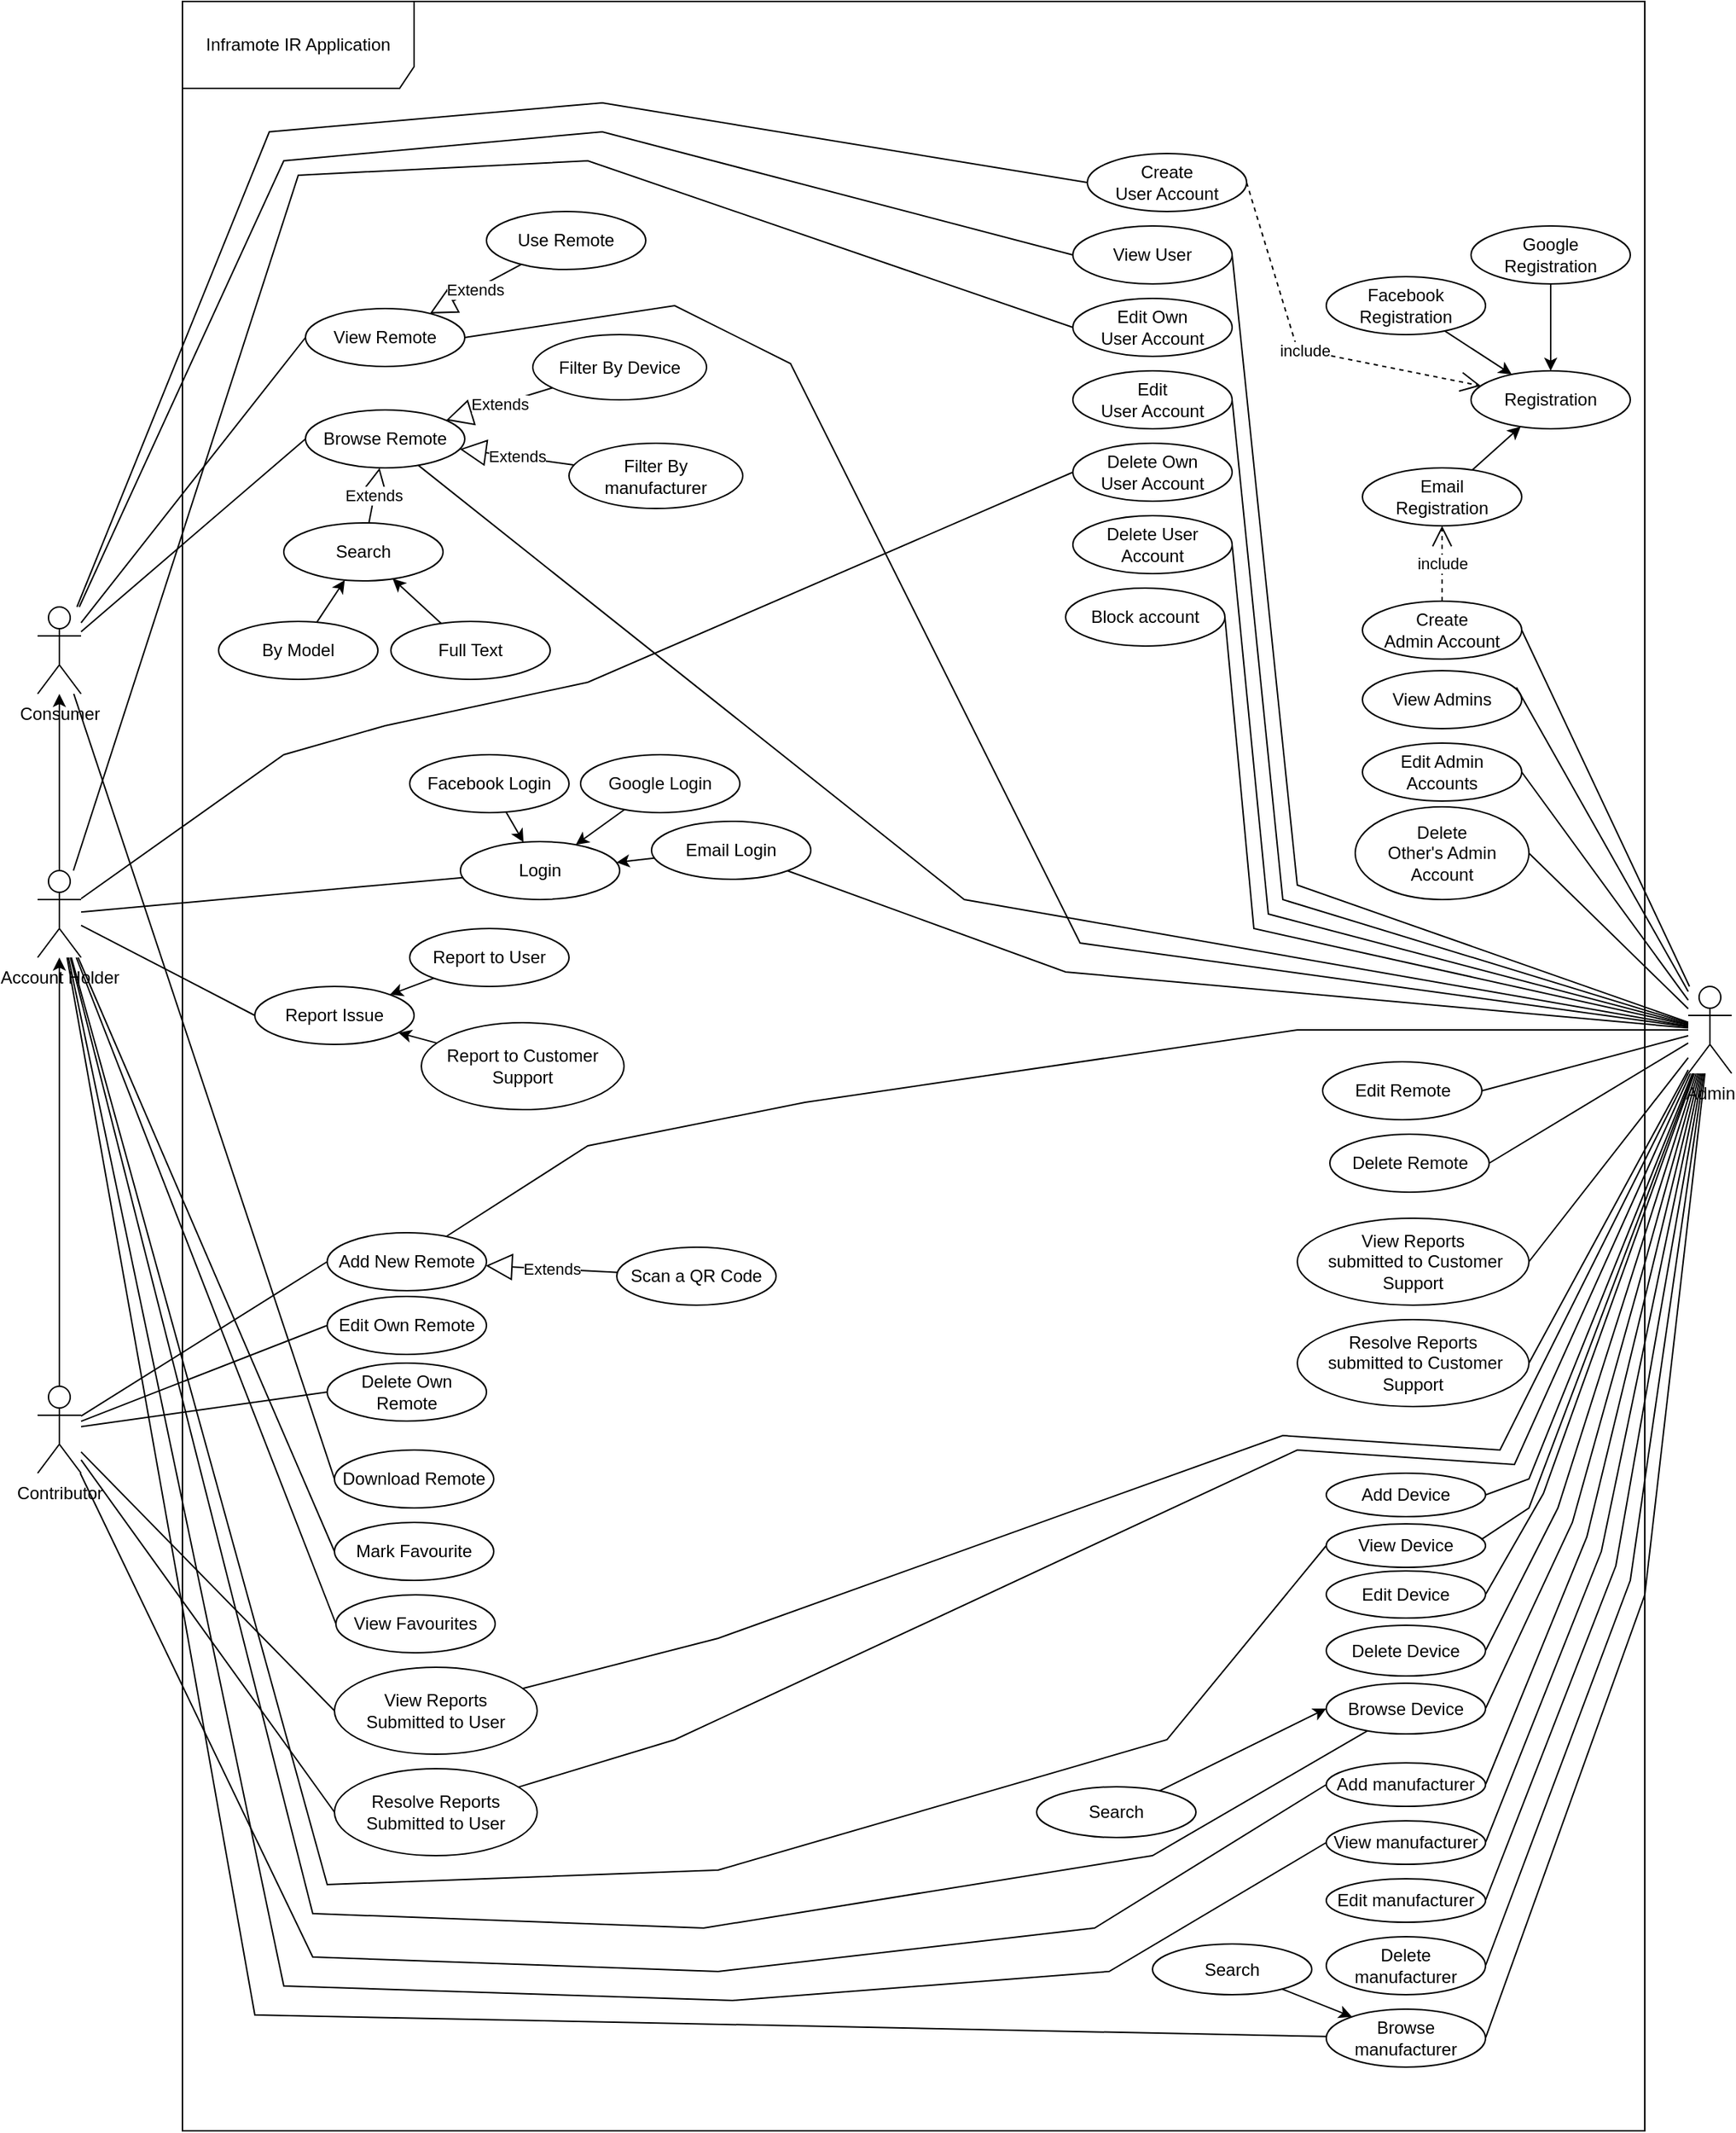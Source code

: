 <mxfile version="17.2.4" type="device"><diagram id="Ak3qt1Iv-iujcMh_apJ0" name="Use Case Diagram"><mxGraphModel dx="1564" dy="2162" grid="1" gridSize="10" guides="1" tooltips="1" connect="1" arrows="1" fold="1" page="1" pageScale="1" pageWidth="850" pageHeight="1100" math="0" shadow="0"><root><mxCell id="0"/><mxCell id="1" parent="0"/><mxCell id="SDa2dwtAgqRwFm7PaFt_-41" value="Inframote IR Application" style="shape=umlFrame;whiteSpace=wrap;html=1;width=160;height=60;editable=0;movable=0;resizable=0;rotatable=0;deletable=0;connectable=0;" parent="1" vertex="1"><mxGeometry x="210" y="-590" width="1010" height="1470" as="geometry"/></mxCell><mxCell id="KiTU3vO_54sPhSNgnZaw-3" value="Account Holder" style="shape=umlActor;verticalLabelPosition=bottom;verticalAlign=top;html=1;movable=0;resizable=0;rotatable=0;deletable=0;editable=0;connectable=0;" parent="1" vertex="1"><mxGeometry x="110" y="10" width="30" height="60" as="geometry"/></mxCell><mxCell id="KiTU3vO_54sPhSNgnZaw-4" value="Admin" style="shape=umlActor;verticalLabelPosition=bottom;verticalAlign=top;html=1;movable=0;resizable=0;rotatable=0;deletable=0;editable=0;connectable=0;" parent="1" vertex="1"><mxGeometry x="1250" y="90" width="30" height="60" as="geometry"/></mxCell><mxCell id="KiTU3vO_54sPhSNgnZaw-7" value="Add New Remote" style="ellipse;whiteSpace=wrap;html=1;movable=0;resizable=0;rotatable=0;deletable=0;editable=0;connectable=0;" parent="1" vertex="1"><mxGeometry x="310" y="260" width="110" height="40" as="geometry"/></mxCell><mxCell id="9rrUKB7RTR3FsiN_rjx5-1" value="View Remote" style="ellipse;whiteSpace=wrap;html=1;movable=0;resizable=0;rotatable=0;deletable=0;editable=0;connectable=0;" parent="1" vertex="1"><mxGeometry x="295" y="-378" width="110" height="40" as="geometry"/></mxCell><mxCell id="9rrUKB7RTR3FsiN_rjx5-2" value="Report Issue" style="ellipse;whiteSpace=wrap;html=1;movable=0;resizable=0;rotatable=0;deletable=0;editable=0;connectable=0;" parent="1" vertex="1"><mxGeometry x="260" y="90" width="110" height="40" as="geometry"/></mxCell><mxCell id="9rrUKB7RTR3FsiN_rjx5-3" value="Delete Own Remote" style="ellipse;whiteSpace=wrap;html=1;movable=0;resizable=0;rotatable=0;deletable=0;editable=0;connectable=0;" parent="1" vertex="1"><mxGeometry x="310" y="350" width="110" height="40" as="geometry"/></mxCell><mxCell id="9rrUKB7RTR3FsiN_rjx5-4" value="Delete Remote" style="ellipse;whiteSpace=wrap;html=1;movable=0;resizable=0;rotatable=0;deletable=0;editable=0;connectable=0;" parent="1" vertex="1"><mxGeometry x="1002.5" y="192" width="110" height="40" as="geometry"/></mxCell><mxCell id="9rrUKB7RTR3FsiN_rjx5-5" style="edgeStyle=orthogonalEdgeStyle;rounded=0;orthogonalLoop=1;jettySize=auto;html=1;exitX=0.5;exitY=1;exitDx=0;exitDy=0;movable=0;resizable=0;rotatable=0;deletable=0;editable=0;connectable=0;" parent="1" source="9rrUKB7RTR3FsiN_rjx5-4" target="9rrUKB7RTR3FsiN_rjx5-4" edge="1"><mxGeometry relative="1" as="geometry"/></mxCell><mxCell id="9rrUKB7RTR3FsiN_rjx5-7" value="Edit Own Remote" style="ellipse;whiteSpace=wrap;html=1;movable=0;resizable=0;rotatable=0;deletable=0;editable=0;connectable=0;" parent="1" vertex="1"><mxGeometry x="310" y="304" width="110" height="40" as="geometry"/></mxCell><mxCell id="9rrUKB7RTR3FsiN_rjx5-9" value="Edit Remote" style="ellipse;whiteSpace=wrap;html=1;movable=0;resizable=0;rotatable=0;deletable=0;editable=0;connectable=0;" parent="1" vertex="1"><mxGeometry x="997.5" y="142" width="110" height="40" as="geometry"/></mxCell><mxCell id="9rrUKB7RTR3FsiN_rjx5-10" value="Browse Remote" style="ellipse;whiteSpace=wrap;html=1;movable=0;resizable=0;rotatable=0;deletable=0;editable=0;connectable=0;" parent="1" vertex="1"><mxGeometry x="295" y="-308" width="110" height="40" as="geometry"/></mxCell><mxCell id="9rrUKB7RTR3FsiN_rjx5-31" style="edgeStyle=orthogonalEdgeStyle;rounded=0;orthogonalLoop=1;jettySize=auto;html=1;" parent="1" edge="1"><mxGeometry relative="1" as="geometry"><mxPoint x="745" y="-120" as="sourcePoint"/></mxGeometry></mxCell><mxCell id="9rrUKB7RTR3FsiN_rjx5-32" style="edgeStyle=orthogonalEdgeStyle;rounded=0;orthogonalLoop=1;jettySize=auto;html=1;entryX=0.5;entryY=1;entryDx=0;entryDy=0;" parent="1" edge="1"><mxGeometry relative="1" as="geometry"><mxPoint x="745" y="-120" as="sourcePoint"/></mxGeometry></mxCell><mxCell id="9rrUKB7RTR3FsiN_rjx5-33" value="Login" style="ellipse;whiteSpace=wrap;html=1;movable=0;resizable=0;rotatable=0;deletable=0;editable=0;connectable=0;" parent="1" vertex="1"><mxGeometry x="402" y="-10" width="110" height="40" as="geometry"/></mxCell><mxCell id="9rrUKB7RTR3FsiN_rjx5-34" value="Google Login" style="ellipse;whiteSpace=wrap;html=1;movable=0;resizable=0;rotatable=0;deletable=0;editable=0;connectable=0;" parent="1" vertex="1"><mxGeometry x="485" y="-70" width="110" height="40" as="geometry"/></mxCell><mxCell id="9rrUKB7RTR3FsiN_rjx5-35" value="Email Login" style="ellipse;whiteSpace=wrap;html=1;movable=0;resizable=0;rotatable=0;deletable=0;editable=0;connectable=0;" parent="1" vertex="1"><mxGeometry x="534" y="-24" width="110" height="40" as="geometry"/></mxCell><mxCell id="9rrUKB7RTR3FsiN_rjx5-40" value="Facebook Login" style="ellipse;whiteSpace=wrap;html=1;movable=0;resizable=0;rotatable=0;deletable=0;editable=0;connectable=0;" parent="1" vertex="1"><mxGeometry x="367" y="-70" width="110" height="40" as="geometry"/></mxCell><mxCell id="9rrUKB7RTR3FsiN_rjx5-56" value="Registration" style="ellipse;whiteSpace=wrap;html=1;movable=0;resizable=0;rotatable=0;deletable=0;editable=0;connectable=0;" parent="1" vertex="1"><mxGeometry x="1100" y="-335" width="110" height="40" as="geometry"/></mxCell><mxCell id="9rrUKB7RTR3FsiN_rjx5-57" value="Google&lt;br&gt;Registration" style="ellipse;whiteSpace=wrap;html=1;movable=0;resizable=0;rotatable=0;deletable=0;editable=0;connectable=0;" parent="1" vertex="1"><mxGeometry x="1100" y="-435" width="110" height="40" as="geometry"/></mxCell><mxCell id="9rrUKB7RTR3FsiN_rjx5-58" value="Facebook Registration" style="ellipse;whiteSpace=wrap;html=1;movable=0;resizable=0;rotatable=0;deletable=0;editable=0;connectable=0;" parent="1" vertex="1"><mxGeometry x="1000" y="-400" width="110" height="40" as="geometry"/></mxCell><mxCell id="9rrUKB7RTR3FsiN_rjx5-59" value="Email&lt;br&gt;Registration" style="ellipse;whiteSpace=wrap;html=1;movable=0;resizable=0;rotatable=0;deletable=0;editable=0;connectable=0;" parent="1" vertex="1"><mxGeometry x="1025" y="-268" width="110" height="40" as="geometry"/></mxCell><mxCell id="9rrUKB7RTR3FsiN_rjx5-66" value="" style="endArrow=none;html=1;rounded=0;entryX=0;entryY=0.5;entryDx=0;entryDy=0;movable=0;resizable=0;rotatable=0;deletable=0;editable=0;connectable=0;" parent="1" source="SDa2dwtAgqRwFm7PaFt_-29" target="KiTU3vO_54sPhSNgnZaw-7" edge="1"><mxGeometry width="50" height="50" relative="1" as="geometry"><mxPoint x="220" y="90" as="sourcePoint"/><mxPoint x="300" y="150" as="targetPoint"/></mxGeometry></mxCell><mxCell id="9rrUKB7RTR3FsiN_rjx5-67" value="" style="endArrow=none;html=1;rounded=0;entryX=0;entryY=0.5;entryDx=0;entryDy=0;movable=0;resizable=0;rotatable=0;deletable=0;editable=0;connectable=0;" parent="1" source="SDa2dwtAgqRwFm7PaFt_-38" target="9rrUKB7RTR3FsiN_rjx5-1" edge="1"><mxGeometry width="50" height="50" relative="1" as="geometry"><mxPoint x="220" y="90" as="sourcePoint"/><mxPoint x="190" y="220" as="targetPoint"/></mxGeometry></mxCell><mxCell id="9rrUKB7RTR3FsiN_rjx5-68" value="" style="endArrow=none;html=1;rounded=0;entryX=0;entryY=0.5;entryDx=0;entryDy=0;movable=0;resizable=0;rotatable=0;deletable=0;editable=0;connectable=0;" parent="1" source="SDa2dwtAgqRwFm7PaFt_-29" target="9rrUKB7RTR3FsiN_rjx5-7" edge="1"><mxGeometry width="50" height="50" relative="1" as="geometry"><mxPoint x="220" y="90" as="sourcePoint"/><mxPoint x="210" y="230" as="targetPoint"/></mxGeometry></mxCell><mxCell id="9rrUKB7RTR3FsiN_rjx5-69" value="" style="endArrow=none;html=1;rounded=0;entryX=0;entryY=0.5;entryDx=0;entryDy=0;movable=0;resizable=0;rotatable=0;deletable=0;editable=0;connectable=0;" parent="1" source="SDa2dwtAgqRwFm7PaFt_-29" target="9rrUKB7RTR3FsiN_rjx5-3" edge="1"><mxGeometry width="50" height="50" relative="1" as="geometry"><mxPoint x="220" y="90" as="sourcePoint"/><mxPoint x="210" y="210" as="targetPoint"/></mxGeometry></mxCell><mxCell id="9rrUKB7RTR3FsiN_rjx5-70" value="" style="endArrow=none;html=1;rounded=0;exitX=0;exitY=0.5;exitDx=0;exitDy=0;movable=0;resizable=0;rotatable=0;deletable=0;editable=0;connectable=0;" parent="1" source="9rrUKB7RTR3FsiN_rjx5-2" target="KiTU3vO_54sPhSNgnZaw-3" edge="1"><mxGeometry width="50" height="50" relative="1" as="geometry"><mxPoint x="150" y="290" as="sourcePoint"/><mxPoint x="220" y="90" as="targetPoint"/></mxGeometry></mxCell><mxCell id="9rrUKB7RTR3FsiN_rjx5-71" value="" style="endArrow=none;html=1;rounded=0;exitX=0;exitY=0.5;exitDx=0;exitDy=0;movable=0;resizable=0;rotatable=0;deletable=0;editable=0;connectable=0;" parent="1" source="9rrUKB7RTR3FsiN_rjx5-10" target="SDa2dwtAgqRwFm7PaFt_-38" edge="1"><mxGeometry width="50" height="50" relative="1" as="geometry"><mxPoint x="170" y="350" as="sourcePoint"/><mxPoint x="140" y="-60" as="targetPoint"/></mxGeometry></mxCell><mxCell id="9rrUKB7RTR3FsiN_rjx5-74" value="Scan a QR Code" style="ellipse;whiteSpace=wrap;html=1;movable=0;resizable=0;rotatable=0;deletable=0;editable=0;connectable=0;" parent="1" vertex="1"><mxGeometry x="510" y="270" width="110" height="40" as="geometry"/></mxCell><mxCell id="9rrUKB7RTR3FsiN_rjx5-81" value="" style="endArrow=none;html=1;rounded=0;exitX=1;exitY=0.5;exitDx=0;exitDy=0;movable=0;resizable=0;rotatable=0;deletable=0;editable=0;connectable=0;" parent="1" source="9rrUKB7RTR3FsiN_rjx5-4" target="KiTU3vO_54sPhSNgnZaw-4" edge="1"><mxGeometry width="50" height="50" relative="1" as="geometry"><mxPoint x="1180" y="20" as="sourcePoint"/><mxPoint x="1210" y="120" as="targetPoint"/></mxGeometry></mxCell><mxCell id="9rrUKB7RTR3FsiN_rjx5-83" value="" style="endArrow=none;html=1;rounded=0;exitX=1;exitY=0.5;exitDx=0;exitDy=0;movable=0;resizable=0;rotatable=0;deletable=0;editable=0;connectable=0;" parent="1" source="9rrUKB7RTR3FsiN_rjx5-9" target="KiTU3vO_54sPhSNgnZaw-4" edge="1"><mxGeometry width="50" height="50" relative="1" as="geometry"><mxPoint x="1180" y="30" as="sourcePoint"/><mxPoint x="1210" y="120" as="targetPoint"/></mxGeometry></mxCell><mxCell id="9rrUKB7RTR3FsiN_rjx5-106" value="View Reports&lt;br&gt;&amp;nbsp;submitted to Customer Support" style="ellipse;whiteSpace=wrap;html=1;movable=0;resizable=0;rotatable=0;deletable=0;editable=0;connectable=0;" parent="1" vertex="1"><mxGeometry x="980" y="250" width="160" height="60" as="geometry"/></mxCell><mxCell id="9rrUKB7RTR3FsiN_rjx5-107" value="" style="endArrow=none;html=1;rounded=0;exitX=1;exitY=0.5;exitDx=0;exitDy=0;movable=0;resizable=0;rotatable=0;deletable=0;editable=0;connectable=0;" parent="1" source="9rrUKB7RTR3FsiN_rjx5-106" target="KiTU3vO_54sPhSNgnZaw-4" edge="1"><mxGeometry width="50" height="50" relative="1" as="geometry"><mxPoint x="1160" y="210" as="sourcePoint"/><mxPoint x="1210" y="120" as="targetPoint"/></mxGeometry></mxCell><mxCell id="9rrUKB7RTR3FsiN_rjx5-108" value="Download Remote" style="ellipse;whiteSpace=wrap;html=1;movable=0;resizable=0;rotatable=0;deletable=0;editable=0;connectable=0;" parent="1" vertex="1"><mxGeometry x="315" y="410" width="110" height="40" as="geometry"/></mxCell><mxCell id="9rrUKB7RTR3FsiN_rjx5-109" value="" style="endArrow=none;html=1;rounded=0;exitX=0;exitY=0.5;exitDx=0;exitDy=0;movable=0;resizable=0;rotatable=0;deletable=0;editable=0;connectable=0;" parent="1" source="9rrUKB7RTR3FsiN_rjx5-108" target="SDa2dwtAgqRwFm7PaFt_-38" edge="1"><mxGeometry width="50" height="50" relative="1" as="geometry"><mxPoint x="325.0" y="390.0" as="sourcePoint"/><mxPoint x="220" y="90" as="targetPoint"/></mxGeometry></mxCell><mxCell id="9rrUKB7RTR3FsiN_rjx5-111" value="" style="endArrow=none;html=1;rounded=0;movable=0;resizable=0;rotatable=0;deletable=0;editable=0;connectable=0;" parent="1" source="KiTU3vO_54sPhSNgnZaw-7" target="KiTU3vO_54sPhSNgnZaw-4" edge="1"><mxGeometry width="50" height="50" relative="1" as="geometry"><mxPoint x="520" y="70" as="sourcePoint"/><mxPoint x="1210" y="120" as="targetPoint"/><Array as="points"><mxPoint x="490" y="200"/><mxPoint x="640" y="170"/><mxPoint x="980" y="120"/></Array></mxGeometry></mxCell><mxCell id="9rrUKB7RTR3FsiN_rjx5-116" value="Report to User" style="ellipse;whiteSpace=wrap;html=1;movable=0;resizable=0;rotatable=0;deletable=0;editable=0;connectable=0;" parent="1" vertex="1"><mxGeometry x="367" y="50" width="110" height="40" as="geometry"/></mxCell><mxCell id="9rrUKB7RTR3FsiN_rjx5-117" value="Report to Customer Support" style="ellipse;whiteSpace=wrap;html=1;movable=0;resizable=0;rotatable=0;deletable=0;editable=0;connectable=0;" parent="1" vertex="1"><mxGeometry x="375" y="115" width="140" height="60" as="geometry"/></mxCell><mxCell id="9rrUKB7RTR3FsiN_rjx5-128" value="Mark Favourite" style="ellipse;whiteSpace=wrap;html=1;movable=0;resizable=0;rotatable=0;deletable=0;editable=0;connectable=0;" parent="1" vertex="1"><mxGeometry x="315" y="460" width="110" height="40" as="geometry"/></mxCell><mxCell id="9rrUKB7RTR3FsiN_rjx5-129" value="" style="endArrow=none;html=1;rounded=0;exitX=0;exitY=0.5;exitDx=0;exitDy=0;movable=0;resizable=0;rotatable=0;deletable=0;editable=0;connectable=0;" parent="1" source="9rrUKB7RTR3FsiN_rjx5-128" target="KiTU3vO_54sPhSNgnZaw-3" edge="1"><mxGeometry width="50" height="50" relative="1" as="geometry"><mxPoint x="170" y="280" as="sourcePoint"/><mxPoint x="220" y="90" as="targetPoint"/></mxGeometry></mxCell><mxCell id="9rrUKB7RTR3FsiN_rjx5-130" value="View Favourites" style="ellipse;whiteSpace=wrap;html=1;movable=0;resizable=0;rotatable=0;deletable=0;editable=0;connectable=0;" parent="1" vertex="1"><mxGeometry x="316" y="510" width="110" height="40" as="geometry"/></mxCell><mxCell id="9rrUKB7RTR3FsiN_rjx5-131" value="" style="endArrow=none;html=1;rounded=0;exitX=0;exitY=0.5;exitDx=0;exitDy=0;movable=0;resizable=0;rotatable=0;deletable=0;editable=0;connectable=0;" parent="1" source="9rrUKB7RTR3FsiN_rjx5-130" target="KiTU3vO_54sPhSNgnZaw-3" edge="1"><mxGeometry width="50" height="50" relative="1" as="geometry"><mxPoint x="325" y="490" as="sourcePoint"/><mxPoint x="220" y="90" as="targetPoint"/></mxGeometry></mxCell><mxCell id="9rrUKB7RTR3FsiN_rjx5-132" value="View Reports&lt;br&gt;Submitted to User" style="ellipse;whiteSpace=wrap;html=1;movable=0;resizable=0;rotatable=0;deletable=0;editable=0;connectable=0;" parent="1" vertex="1"><mxGeometry x="315" y="560" width="140" height="60" as="geometry"/></mxCell><mxCell id="9rrUKB7RTR3FsiN_rjx5-133" value="" style="endArrow=none;html=1;rounded=0;exitX=0;exitY=0.5;exitDx=0;exitDy=0;movable=0;resizable=0;rotatable=0;deletable=0;editable=0;connectable=0;" parent="1" source="9rrUKB7RTR3FsiN_rjx5-132" target="SDa2dwtAgqRwFm7PaFt_-29" edge="1"><mxGeometry width="50" height="50" relative="1" as="geometry"><mxPoint x="325.0" y="540" as="sourcePoint"/><mxPoint x="220" y="90" as="targetPoint"/></mxGeometry></mxCell><mxCell id="9rrUKB7RTR3FsiN_rjx5-134" value="Resolve Reports&lt;br&gt;Submitted to User" style="ellipse;whiteSpace=wrap;html=1;movable=0;resizable=0;rotatable=0;deletable=0;editable=0;connectable=0;" parent="1" vertex="1"><mxGeometry x="315" y="630" width="140" height="60" as="geometry"/></mxCell><mxCell id="9rrUKB7RTR3FsiN_rjx5-136" value="" style="endArrow=none;html=1;rounded=0;exitX=0;exitY=0.5;exitDx=0;exitDy=0;movable=0;resizable=0;rotatable=0;deletable=0;editable=0;connectable=0;" parent="1" source="9rrUKB7RTR3FsiN_rjx5-134" target="SDa2dwtAgqRwFm7PaFt_-29" edge="1"><mxGeometry width="50" height="50" relative="1" as="geometry"><mxPoint x="325.0" y="600" as="sourcePoint"/><mxPoint x="220" y="90" as="targetPoint"/></mxGeometry></mxCell><mxCell id="9rrUKB7RTR3FsiN_rjx5-137" value="Resolve Reports&lt;br&gt;&amp;nbsp;submitted to Customer Support" style="ellipse;whiteSpace=wrap;html=1;movable=0;resizable=0;rotatable=0;deletable=0;editable=0;connectable=0;" parent="1" vertex="1"><mxGeometry x="980" y="320" width="160" height="60" as="geometry"/></mxCell><mxCell id="9rrUKB7RTR3FsiN_rjx5-138" value="" style="endArrow=none;html=1;rounded=0;exitX=1;exitY=0.5;exitDx=0;exitDy=0;movable=0;resizable=0;rotatable=0;deletable=0;editable=0;connectable=0;" parent="1" source="9rrUKB7RTR3FsiN_rjx5-137" target="KiTU3vO_54sPhSNgnZaw-4" edge="1"><mxGeometry width="50" height="50" relative="1" as="geometry"><mxPoint x="1100" y="270" as="sourcePoint"/><mxPoint x="1210" y="120" as="targetPoint"/></mxGeometry></mxCell><mxCell id="9rrUKB7RTR3FsiN_rjx5-144" value="" style="endArrow=none;html=1;rounded=0;movable=0;resizable=0;rotatable=0;deletable=0;editable=0;connectable=0;" parent="1" source="9rrUKB7RTR3FsiN_rjx5-10" target="KiTU3vO_54sPhSNgnZaw-4" edge="1"><mxGeometry width="50" height="50" relative="1" as="geometry"><mxPoint x="575" y="350" as="sourcePoint"/><mxPoint x="1210" y="120" as="targetPoint"/><Array as="points"><mxPoint x="750" y="30"/></Array></mxGeometry></mxCell><mxCell id="9rrUKB7RTR3FsiN_rjx5-145" value="Add Device" style="ellipse;whiteSpace=wrap;html=1;movable=0;resizable=0;rotatable=0;deletable=0;editable=0;connectable=0;" parent="1" vertex="1"><mxGeometry x="1000" y="426" width="110" height="30" as="geometry"/></mxCell><mxCell id="9rrUKB7RTR3FsiN_rjx5-146" value="Edit Device" style="ellipse;whiteSpace=wrap;html=1;movable=0;resizable=0;rotatable=0;deletable=0;editable=0;connectable=0;" parent="1" vertex="1"><mxGeometry x="1000" y="493.5" width="110" height="32.5" as="geometry"/></mxCell><mxCell id="9rrUKB7RTR3FsiN_rjx5-147" value="&lt;span&gt;Delete Device&lt;/span&gt;" style="ellipse;whiteSpace=wrap;html=1;movable=0;resizable=0;rotatable=0;deletable=0;editable=0;connectable=0;" parent="1" vertex="1"><mxGeometry x="1000" y="531" width="110" height="35" as="geometry"/></mxCell><mxCell id="9rrUKB7RTR3FsiN_rjx5-148" value="Browse Device" style="ellipse;whiteSpace=wrap;html=1;movable=0;resizable=0;rotatable=0;deletable=0;editable=0;connectable=0;" parent="1" vertex="1"><mxGeometry x="1000" y="571" width="110" height="35" as="geometry"/></mxCell><mxCell id="9rrUKB7RTR3FsiN_rjx5-149" value="" style="endArrow=none;html=1;rounded=0;exitX=1;exitY=0.5;exitDx=0;exitDy=0;movable=0;resizable=0;rotatable=0;deletable=0;editable=0;connectable=0;" parent="1" source="9rrUKB7RTR3FsiN_rjx5-145" target="KiTU3vO_54sPhSNgnZaw-4" edge="1"><mxGeometry width="50" height="50" relative="1" as="geometry"><mxPoint x="1190" y="510" as="sourcePoint"/><mxPoint x="1210" y="120" as="targetPoint"/><Array as="points"><mxPoint x="1140" y="430"/></Array></mxGeometry></mxCell><mxCell id="9rrUKB7RTR3FsiN_rjx5-152" value="" style="endArrow=none;html=1;rounded=0;exitX=1;exitY=0.5;exitDx=0;exitDy=0;movable=0;resizable=0;rotatable=0;deletable=0;editable=0;connectable=0;" parent="1" source="9rrUKB7RTR3FsiN_rjx5-146" target="KiTU3vO_54sPhSNgnZaw-4" edge="1"><mxGeometry width="50" height="50" relative="1" as="geometry"><mxPoint x="1170" y="470" as="sourcePoint"/><mxPoint x="1210" y="120" as="targetPoint"/><Array as="points"><mxPoint x="1150" y="440"/></Array></mxGeometry></mxCell><mxCell id="9rrUKB7RTR3FsiN_rjx5-153" value="" style="endArrow=none;html=1;rounded=0;exitX=1;exitY=0.5;exitDx=0;exitDy=0;movable=0;resizable=0;rotatable=0;deletable=0;editable=0;connectable=0;" parent="1" source="9rrUKB7RTR3FsiN_rjx5-147" target="KiTU3vO_54sPhSNgnZaw-4" edge="1"><mxGeometry width="50" height="50" relative="1" as="geometry"><mxPoint x="1220" y="380" as="sourcePoint"/><mxPoint x="1210" y="120" as="targetPoint"/><Array as="points"><mxPoint x="1160" y="450"/></Array></mxGeometry></mxCell><mxCell id="9rrUKB7RTR3FsiN_rjx5-154" value="" style="endArrow=none;html=1;rounded=0;exitX=1;exitY=0.5;exitDx=0;exitDy=0;movable=0;resizable=0;rotatable=0;deletable=0;editable=0;connectable=0;" parent="1" source="9rrUKB7RTR3FsiN_rjx5-148" target="KiTU3vO_54sPhSNgnZaw-4" edge="1"><mxGeometry width="50" height="50" relative="1" as="geometry"><mxPoint x="1240" y="450" as="sourcePoint"/><mxPoint x="1210" y="120" as="targetPoint"/><Array as="points"><mxPoint x="1170" y="460"/></Array></mxGeometry></mxCell><mxCell id="9rrUKB7RTR3FsiN_rjx5-155" value="Browse&lt;br&gt;manufacturer" style="ellipse;whiteSpace=wrap;html=1;movable=0;resizable=0;rotatable=0;deletable=0;editable=0;connectable=0;" parent="1" vertex="1"><mxGeometry x="1000" y="796" width="110" height="40" as="geometry"/></mxCell><mxCell id="9rrUKB7RTR3FsiN_rjx5-156" value="Delete&lt;br&gt;manufacturer" style="ellipse;whiteSpace=wrap;html=1;movable=0;resizable=0;rotatable=0;deletable=0;editable=0;connectable=0;" parent="1" vertex="1"><mxGeometry x="1000" y="746" width="110" height="40" as="geometry"/></mxCell><mxCell id="9rrUKB7RTR3FsiN_rjx5-157" value="Edit&amp;nbsp;manufacturer" style="ellipse;whiteSpace=wrap;html=1;movable=0;resizable=0;rotatable=0;deletable=0;editable=0;connectable=0;" parent="1" vertex="1"><mxGeometry x="1000" y="706" width="110" height="30" as="geometry"/></mxCell><mxCell id="9rrUKB7RTR3FsiN_rjx5-158" value="Add&amp;nbsp;manufacturer" style="ellipse;whiteSpace=wrap;html=1;movable=0;resizable=0;rotatable=0;deletable=0;editable=0;connectable=0;" parent="1" vertex="1"><mxGeometry x="1000" y="626" width="110" height="30" as="geometry"/></mxCell><mxCell id="9rrUKB7RTR3FsiN_rjx5-159" value="" style="endArrow=none;html=1;rounded=0;exitX=1;exitY=0.5;exitDx=0;exitDy=0;movable=0;resizable=0;rotatable=0;deletable=0;editable=0;connectable=0;" parent="1" source="9rrUKB7RTR3FsiN_rjx5-158" target="KiTU3vO_54sPhSNgnZaw-4" edge="1"><mxGeometry width="50" height="50" relative="1" as="geometry"><mxPoint x="1120.66" y="641.8" as="sourcePoint"/><mxPoint x="1210" y="120" as="targetPoint"/><Array as="points"><mxPoint x="1180" y="470"/></Array></mxGeometry></mxCell><mxCell id="9rrUKB7RTR3FsiN_rjx5-160" value="" style="endArrow=none;html=1;rounded=0;exitX=1;exitY=0.5;exitDx=0;exitDy=0;movable=0;resizable=0;rotatable=0;deletable=0;editable=0;connectable=0;" parent="1" source="9rrUKB7RTR3FsiN_rjx5-157" target="KiTU3vO_54sPhSNgnZaw-4" edge="1"><mxGeometry width="50" height="50" relative="1" as="geometry"><mxPoint x="1120" y="690" as="sourcePoint"/><mxPoint x="1210" y="120" as="targetPoint"/><Array as="points"><mxPoint x="1200" y="490"/></Array></mxGeometry></mxCell><mxCell id="9rrUKB7RTR3FsiN_rjx5-161" value="" style="endArrow=none;html=1;rounded=0;exitX=1;exitY=0.5;exitDx=0;exitDy=0;movable=0;resizable=0;rotatable=0;deletable=0;editable=0;connectable=0;" parent="1" source="9rrUKB7RTR3FsiN_rjx5-156" target="KiTU3vO_54sPhSNgnZaw-4" edge="1"><mxGeometry width="50" height="50" relative="1" as="geometry"><mxPoint x="1120" y="740" as="sourcePoint"/><mxPoint x="1210" y="120" as="targetPoint"/><Array as="points"><mxPoint x="1210" y="500"/></Array></mxGeometry></mxCell><mxCell id="9rrUKB7RTR3FsiN_rjx5-162" value="" style="endArrow=none;html=1;rounded=0;exitX=1;exitY=0.5;exitDx=0;exitDy=0;movable=0;resizable=0;rotatable=0;deletable=0;editable=0;connectable=0;" parent="1" source="9rrUKB7RTR3FsiN_rjx5-155" target="KiTU3vO_54sPhSNgnZaw-4" edge="1"><mxGeometry width="50" height="50" relative="1" as="geometry"><mxPoint x="1120" y="790" as="sourcePoint"/><mxPoint x="1210" y="120" as="targetPoint"/><Array as="points"><mxPoint x="1220" y="510"/></Array></mxGeometry></mxCell><mxCell id="9rrUKB7RTR3FsiN_rjx5-163" value="" style="endArrow=none;html=1;rounded=0;movable=0;resizable=0;rotatable=0;deletable=0;editable=0;connectable=0;" parent="1" source="9rrUKB7RTR3FsiN_rjx5-148" target="KiTU3vO_54sPhSNgnZaw-3" edge="1"><mxGeometry width="50" height="50" relative="1" as="geometry"><mxPoint x="1010" y="623" as="sourcePoint"/><mxPoint x="220" y="90" as="targetPoint"/><Array as="points"><mxPoint x="880" y="690"/><mxPoint x="570" y="740"/><mxPoint x="300" y="730"/></Array></mxGeometry></mxCell><mxCell id="9rrUKB7RTR3FsiN_rjx5-164" value="" style="endArrow=none;html=1;rounded=0;exitX=0;exitY=0.5;exitDx=0;exitDy=0;movable=0;resizable=0;rotatable=0;deletable=0;editable=0;connectable=0;" parent="1" source="9rrUKB7RTR3FsiN_rjx5-158" target="SDa2dwtAgqRwFm7PaFt_-29" edge="1"><mxGeometry width="50" height="50" relative="1" as="geometry"><mxPoint x="70" y="440" as="sourcePoint"/><mxPoint x="220" y="90" as="targetPoint"/><Array as="points"><mxPoint x="840" y="740"/><mxPoint x="580" y="770"/><mxPoint x="300" y="760"/></Array></mxGeometry></mxCell><mxCell id="9rrUKB7RTR3FsiN_rjx5-165" value="Filter By Device" style="ellipse;whiteSpace=wrap;html=1;movable=0;resizable=0;rotatable=0;deletable=0;editable=0;connectable=0;" parent="1" vertex="1"><mxGeometry x="452" y="-360" width="120" height="45" as="geometry"/></mxCell><mxCell id="9rrUKB7RTR3FsiN_rjx5-166" value="Filter By&lt;br&gt;manufacturer" style="ellipse;whiteSpace=wrap;html=1;movable=0;resizable=0;rotatable=0;deletable=0;editable=0;connectable=0;" parent="1" vertex="1"><mxGeometry x="477" y="-285" width="120" height="45" as="geometry"/></mxCell><mxCell id="9rrUKB7RTR3FsiN_rjx5-182" value="" style="endArrow=none;html=1;rounded=0;movable=0;resizable=0;rotatable=0;deletable=0;editable=0;connectable=0;" parent="1" source="9rrUKB7RTR3FsiN_rjx5-155" target="KiTU3vO_54sPhSNgnZaw-3" edge="1"><mxGeometry width="50" height="50" relative="1" as="geometry"><mxPoint x="1021.388" y="702.186" as="sourcePoint"/><mxPoint x="220" y="90" as="targetPoint"/><Array as="points"><mxPoint x="260" y="800"/></Array></mxGeometry></mxCell><mxCell id="9rrUKB7RTR3FsiN_rjx5-184" value="Use Remote" style="ellipse;whiteSpace=wrap;html=1;movable=0;resizable=0;rotatable=0;deletable=0;editable=0;connectable=0;" parent="1" vertex="1"><mxGeometry x="420" y="-445" width="110" height="40" as="geometry"/></mxCell><mxCell id="9rrUKB7RTR3FsiN_rjx5-185" value="Extends" style="endArrow=block;endSize=16;endFill=0;html=1;rounded=0;movable=0;resizable=0;rotatable=0;deletable=0;editable=0;connectable=0;" parent="1" source="9rrUKB7RTR3FsiN_rjx5-184" target="9rrUKB7RTR3FsiN_rjx5-1" edge="1"><mxGeometry width="160" relative="1" as="geometry"><mxPoint x="510" y="220" as="sourcePoint"/><mxPoint x="670" y="220" as="targetPoint"/></mxGeometry></mxCell><mxCell id="9rrUKB7RTR3FsiN_rjx5-186" value="View Device" style="ellipse;whiteSpace=wrap;html=1;movable=0;resizable=0;rotatable=0;deletable=0;editable=0;connectable=0;" parent="1" vertex="1"><mxGeometry x="1000" y="461" width="110" height="30" as="geometry"/></mxCell><mxCell id="9rrUKB7RTR3FsiN_rjx5-187" value="" style="endArrow=none;html=1;rounded=0;exitX=0.973;exitY=0.36;exitDx=0;exitDy=0;exitPerimeter=0;movable=0;resizable=0;rotatable=0;deletable=0;editable=0;connectable=0;" parent="1" source="9rrUKB7RTR3FsiN_rjx5-186" target="KiTU3vO_54sPhSNgnZaw-4" edge="1"><mxGeometry width="50" height="50" relative="1" as="geometry"><mxPoint x="1120.0" y="543.75" as="sourcePoint"/><mxPoint x="1210" y="120" as="targetPoint"/><Array as="points"><mxPoint x="1140" y="450"/></Array></mxGeometry></mxCell><mxCell id="9rrUKB7RTR3FsiN_rjx5-188" value="View&amp;nbsp;manufacturer" style="ellipse;whiteSpace=wrap;html=1;movable=0;resizable=0;rotatable=0;deletable=0;editable=0;connectable=0;" parent="1" vertex="1"><mxGeometry x="1000" y="666" width="110" height="30" as="geometry"/></mxCell><mxCell id="9rrUKB7RTR3FsiN_rjx5-189" value="" style="endArrow=none;html=1;rounded=0;exitX=1;exitY=0.5;exitDx=0;exitDy=0;movable=0;resizable=0;rotatable=0;deletable=0;editable=0;connectable=0;" parent="1" source="9rrUKB7RTR3FsiN_rjx5-188" target="KiTU3vO_54sPhSNgnZaw-4" edge="1"><mxGeometry width="50" height="50" relative="1" as="geometry"><mxPoint x="1120" y="675" as="sourcePoint"/><mxPoint x="1210" y="120" as="targetPoint"/><Array as="points"><mxPoint x="1190" y="480"/></Array></mxGeometry></mxCell><mxCell id="9rrUKB7RTR3FsiN_rjx5-190" value="" style="endArrow=none;html=1;rounded=0;exitX=0;exitY=0.5;exitDx=0;exitDy=0;movable=0;resizable=0;rotatable=0;deletable=0;editable=0;connectable=0;" parent="1" source="9rrUKB7RTR3FsiN_rjx5-188" target="KiTU3vO_54sPhSNgnZaw-3" edge="1"><mxGeometry width="50" height="50" relative="1" as="geometry"><mxPoint x="1000" y="705" as="sourcePoint"/><mxPoint x="220" y="90" as="targetPoint"/><Array as="points"><mxPoint x="850" y="770"/><mxPoint x="590" y="790"/><mxPoint x="280" y="780"/></Array></mxGeometry></mxCell><mxCell id="9rrUKB7RTR3FsiN_rjx5-191" value="" style="endArrow=none;html=1;rounded=0;exitX=0;exitY=0.5;exitDx=0;exitDy=0;movable=0;resizable=0;rotatable=0;deletable=0;editable=0;connectable=0;" parent="1" source="9rrUKB7RTR3FsiN_rjx5-186" target="KiTU3vO_54sPhSNgnZaw-3" edge="1"><mxGeometry width="50" height="50" relative="1" as="geometry"><mxPoint x="1032.771" y="636.681" as="sourcePoint"/><mxPoint x="220" y="90" as="targetPoint"/><Array as="points"><mxPoint x="890" y="610"/><mxPoint x="580" y="700"/><mxPoint x="310" y="710"/></Array></mxGeometry></mxCell><mxCell id="9rrUKB7RTR3FsiN_rjx5-194" value="Create&lt;br&gt;User Account" style="ellipse;whiteSpace=wrap;html=1;movable=0;resizable=0;rotatable=0;deletable=0;editable=0;connectable=0;" parent="1" vertex="1"><mxGeometry x="835" y="-485" width="110" height="40" as="geometry"/></mxCell><mxCell id="9rrUKB7RTR3FsiN_rjx5-195" value="View User" style="ellipse;whiteSpace=wrap;html=1;movable=0;resizable=0;rotatable=0;deletable=0;editable=0;connectable=0;" parent="1" vertex="1"><mxGeometry x="825" y="-435" width="110" height="40" as="geometry"/></mxCell><mxCell id="9rrUKB7RTR3FsiN_rjx5-196" value="Delete Own&lt;br&gt;User Account" style="ellipse;whiteSpace=wrap;html=1;movable=0;resizable=0;rotatable=0;deletable=0;editable=0;connectable=0;" parent="1" vertex="1"><mxGeometry x="825" y="-285" width="110" height="40" as="geometry"/></mxCell><mxCell id="9rrUKB7RTR3FsiN_rjx5-197" value="Delete User Account" style="ellipse;whiteSpace=wrap;html=1;movable=0;resizable=0;rotatable=0;deletable=0;editable=0;connectable=0;" parent="1" vertex="1"><mxGeometry x="825" y="-235" width="110" height="40" as="geometry"/></mxCell><mxCell id="9rrUKB7RTR3FsiN_rjx5-198" value="Create&lt;br&gt;Admin Account" style="ellipse;whiteSpace=wrap;html=1;movable=0;resizable=0;rotatable=0;deletable=0;editable=0;connectable=0;" parent="1" vertex="1"><mxGeometry x="1025" y="-176" width="110" height="40" as="geometry"/></mxCell><mxCell id="9rrUKB7RTR3FsiN_rjx5-199" value="View Admins" style="ellipse;whiteSpace=wrap;html=1;movable=0;resizable=0;rotatable=0;deletable=0;editable=0;connectable=0;" parent="1" vertex="1"><mxGeometry x="1025" y="-128" width="110" height="40" as="geometry"/></mxCell><mxCell id="9rrUKB7RTR3FsiN_rjx5-200" value="Delete&lt;br&gt;Other's Admin&lt;br&gt;Account" style="ellipse;whiteSpace=wrap;html=1;movable=0;resizable=0;rotatable=0;deletable=0;editable=0;connectable=0;" parent="1" vertex="1"><mxGeometry x="1020" y="-34" width="120" height="64" as="geometry"/></mxCell><mxCell id="9rrUKB7RTR3FsiN_rjx5-201" value="Edit Admin&lt;br&gt;Accounts" style="ellipse;whiteSpace=wrap;html=1;movable=0;resizable=0;rotatable=0;deletable=0;editable=0;connectable=0;" parent="1" vertex="1"><mxGeometry x="1025" y="-78" width="110" height="40" as="geometry"/></mxCell><mxCell id="9rrUKB7RTR3FsiN_rjx5-202" value="Edit Own &lt;br&gt;User Account" style="ellipse;whiteSpace=wrap;html=1;movable=0;resizable=0;rotatable=0;deletable=0;editable=0;connectable=0;" parent="1" vertex="1"><mxGeometry x="825" y="-385" width="110" height="40" as="geometry"/></mxCell><mxCell id="9rrUKB7RTR3FsiN_rjx5-203" value="Edit &lt;br&gt;User Account" style="ellipse;whiteSpace=wrap;html=1;movable=0;resizable=0;rotatable=0;deletable=0;editable=0;connectable=0;" parent="1" vertex="1"><mxGeometry x="825" y="-335" width="110" height="40" as="geometry"/></mxCell><mxCell id="9rrUKB7RTR3FsiN_rjx5-205" value="include" style="endArrow=open;endSize=12;dashed=1;html=1;rounded=0;exitX=1;exitY=0.5;exitDx=0;exitDy=0;movable=0;resizable=0;rotatable=0;deletable=0;editable=0;connectable=0;" parent="1" source="9rrUKB7RTR3FsiN_rjx5-194" target="9rrUKB7RTR3FsiN_rjx5-56" edge="1"><mxGeometry width="160" relative="1" as="geometry"><mxPoint x="810" y="-320" as="sourcePoint"/><mxPoint x="970" y="-320" as="targetPoint"/><Array as="points"><mxPoint x="980" y="-350"/></Array></mxGeometry></mxCell><mxCell id="9rrUKB7RTR3FsiN_rjx5-206" value="include" style="endArrow=open;endSize=12;dashed=1;html=1;rounded=0;movable=0;resizable=0;rotatable=0;deletable=0;editable=0;connectable=0;" parent="1" source="9rrUKB7RTR3FsiN_rjx5-198" target="9rrUKB7RTR3FsiN_rjx5-59" edge="1"><mxGeometry width="160" relative="1" as="geometry"><mxPoint x="783.636" y="-435.766" as="sourcePoint"/><mxPoint x="911.642" y="-324.851" as="targetPoint"/></mxGeometry></mxCell><mxCell id="9rrUKB7RTR3FsiN_rjx5-208" value="" style="endArrow=none;html=1;rounded=0;movable=0;resizable=0;rotatable=0;deletable=0;editable=0;connectable=0;" parent="1" source="9rrUKB7RTR3FsiN_rjx5-35" target="KiTU3vO_54sPhSNgnZaw-4" edge="1"><mxGeometry width="50" height="50" relative="1" as="geometry"><mxPoint x="940" y="50" as="sourcePoint"/><mxPoint x="1210" y="120" as="targetPoint"/><Array as="points"><mxPoint x="820" y="80"/></Array></mxGeometry></mxCell><mxCell id="9rrUKB7RTR3FsiN_rjx5-209" value="" style="endArrow=none;html=1;rounded=0;movable=0;resizable=0;rotatable=0;deletable=0;editable=0;connectable=0;" parent="1" source="KiTU3vO_54sPhSNgnZaw-3" target="9rrUKB7RTR3FsiN_rjx5-33" edge="1"><mxGeometry width="50" height="50" relative="1" as="geometry"><mxPoint x="220" y="90" as="sourcePoint"/><mxPoint x="290" y="-130" as="targetPoint"/></mxGeometry></mxCell><mxCell id="9rrUKB7RTR3FsiN_rjx5-210" value="" style="endArrow=none;html=1;rounded=0;entryX=0;entryY=0.5;entryDx=0;entryDy=0;movable=0;resizable=0;rotatable=0;deletable=0;editable=0;connectable=0;" parent="1" source="KiTU3vO_54sPhSNgnZaw-3" target="9rrUKB7RTR3FsiN_rjx5-202" edge="1"><mxGeometry width="50" height="50" relative="1" as="geometry"><mxPoint x="220" y="91.27" as="sourcePoint"/><mxPoint x="390" y="-270" as="targetPoint"/><Array as="points"><mxPoint x="290" y="-470"/><mxPoint x="490" y="-480"/></Array></mxGeometry></mxCell><mxCell id="9rrUKB7RTR3FsiN_rjx5-211" value="" style="endArrow=none;html=1;rounded=0;entryX=0;entryY=0.5;entryDx=0;entryDy=0;movable=0;resizable=0;rotatable=0;deletable=0;editable=0;connectable=0;" parent="1" source="KiTU3vO_54sPhSNgnZaw-3" target="9rrUKB7RTR3FsiN_rjx5-196" edge="1"><mxGeometry width="50" height="50" relative="1" as="geometry"><mxPoint x="220" y="90" as="sourcePoint"/><mxPoint x="490" y="-110" as="targetPoint"/><Array as="points"><mxPoint x="280" y="-70"/><mxPoint x="350" y="-90"/><mxPoint x="490" y="-120"/></Array></mxGeometry></mxCell><mxCell id="9rrUKB7RTR3FsiN_rjx5-212" value="" style="endArrow=none;html=1;rounded=0;entryX=1;entryY=0.5;entryDx=0;entryDy=0;movable=0;resizable=0;rotatable=0;deletable=0;editable=0;connectable=0;" parent="1" source="KiTU3vO_54sPhSNgnZaw-4" target="9rrUKB7RTR3FsiN_rjx5-198" edge="1"><mxGeometry width="50" height="50" relative="1" as="geometry"><mxPoint x="1210" y="120" as="sourcePoint"/><mxPoint x="1150" y="-60" as="targetPoint"/></mxGeometry></mxCell><mxCell id="9rrUKB7RTR3FsiN_rjx5-213" value="" style="endArrow=none;html=1;rounded=0;entryX=0.967;entryY=0.29;entryDx=0;entryDy=0;entryPerimeter=0;movable=0;resizable=0;rotatable=0;deletable=0;editable=0;connectable=0;" parent="1" source="KiTU3vO_54sPhSNgnZaw-4" target="9rrUKB7RTR3FsiN_rjx5-199" edge="1"><mxGeometry width="50" height="50" relative="1" as="geometry"><mxPoint x="1210" y="120" as="sourcePoint"/><mxPoint x="1250" y="-170" as="targetPoint"/></mxGeometry></mxCell><mxCell id="9rrUKB7RTR3FsiN_rjx5-214" value="" style="endArrow=none;html=1;rounded=0;entryX=1;entryY=0.5;entryDx=0;entryDy=0;movable=0;resizable=0;rotatable=0;deletable=0;editable=0;connectable=0;" parent="1" source="KiTU3vO_54sPhSNgnZaw-4" target="9rrUKB7RTR3FsiN_rjx5-201" edge="1"><mxGeometry width="50" height="50" relative="1" as="geometry"><mxPoint x="1210" y="120.635" as="sourcePoint"/><mxPoint x="1320" y="-230" as="targetPoint"/></mxGeometry></mxCell><mxCell id="9rrUKB7RTR3FsiN_rjx5-215" value="" style="endArrow=none;html=1;rounded=0;entryX=1;entryY=0.5;entryDx=0;entryDy=0;movable=0;resizable=0;rotatable=0;deletable=0;editable=0;connectable=0;" parent="1" source="KiTU3vO_54sPhSNgnZaw-4" target="9rrUKB7RTR3FsiN_rjx5-200" edge="1"><mxGeometry width="50" height="50" relative="1" as="geometry"><mxPoint x="1210" y="120" as="sourcePoint"/><mxPoint x="1250" y="-210" as="targetPoint"/></mxGeometry></mxCell><mxCell id="9rrUKB7RTR3FsiN_rjx5-216" value="" style="endArrow=none;html=1;rounded=0;entryX=1;entryY=0.5;entryDx=0;entryDy=0;movable=0;resizable=0;rotatable=0;deletable=0;editable=0;connectable=0;" parent="1" source="KiTU3vO_54sPhSNgnZaw-4" target="9rrUKB7RTR3FsiN_rjx5-197" edge="1"><mxGeometry width="50" height="50" relative="1" as="geometry"><mxPoint x="1210" y="120" as="sourcePoint"/><mxPoint x="1180" y="-160" as="targetPoint"/><Array as="points"><mxPoint x="960" y="40"/></Array></mxGeometry></mxCell><mxCell id="9rrUKB7RTR3FsiN_rjx5-217" value="" style="endArrow=none;html=1;rounded=0;exitX=1;exitY=0.5;exitDx=0;exitDy=0;movable=0;resizable=0;rotatable=0;deletable=0;editable=0;connectable=0;" parent="1" source="9rrUKB7RTR3FsiN_rjx5-203" target="KiTU3vO_54sPhSNgnZaw-4" edge="1"><mxGeometry width="50" height="50" relative="1" as="geometry"><mxPoint x="950" y="20" as="sourcePoint"/><mxPoint x="1210" y="120" as="targetPoint"/><Array as="points"><mxPoint x="970" y="30"/></Array></mxGeometry></mxCell><mxCell id="Jn-C0AaqMeGfq4gtF5QP-1" value="" style="endArrow=none;html=1;rounded=0;exitX=1;exitY=0.5;exitDx=0;exitDy=0;movable=0;resizable=0;rotatable=0;deletable=0;editable=0;connectable=0;" parent="1" source="9rrUKB7RTR3FsiN_rjx5-195" target="KiTU3vO_54sPhSNgnZaw-4" edge="1"><mxGeometry width="50" height="50" relative="1" as="geometry"><mxPoint x="800" y="-356" as="sourcePoint"/><mxPoint x="1210" y="120" as="targetPoint"/><Array as="points"><mxPoint x="980" y="20"/></Array></mxGeometry></mxCell><mxCell id="Jn-C0AaqMeGfq4gtF5QP-2" value="" style="endArrow=none;html=1;rounded=0;entryX=0;entryY=0.5;entryDx=0;entryDy=0;movable=0;resizable=0;rotatable=0;deletable=0;editable=0;connectable=0;" parent="1" source="SDa2dwtAgqRwFm7PaFt_-38" target="9rrUKB7RTR3FsiN_rjx5-195" edge="1"><mxGeometry width="50" height="50" relative="1" as="geometry"><mxPoint x="220" y="90" as="sourcePoint"/><mxPoint x="690" y="-356" as="targetPoint"/><Array as="points"><mxPoint x="280" y="-480"/><mxPoint x="500" y="-500"/></Array></mxGeometry></mxCell><mxCell id="Jn-C0AaqMeGfq4gtF5QP-9" value="Extends" style="endArrow=block;endSize=16;endFill=0;html=1;rounded=0;movable=0;resizable=0;rotatable=0;deletable=0;editable=0;connectable=0;" parent="1" source="9rrUKB7RTR3FsiN_rjx5-74" target="KiTU3vO_54sPhSNgnZaw-7" edge="1"><mxGeometry width="160" relative="1" as="geometry"><mxPoint x="490.0" y="110.0" as="sourcePoint"/><mxPoint x="417.555" y="73.106" as="targetPoint"/></mxGeometry></mxCell><mxCell id="Jn-C0AaqMeGfq4gtF5QP-12" value="" style="endArrow=none;html=1;rounded=0;exitX=1;exitY=0.5;exitDx=0;exitDy=0;movable=0;resizable=0;rotatable=0;deletable=0;editable=0;connectable=0;" parent="1" source="9rrUKB7RTR3FsiN_rjx5-1" target="KiTU3vO_54sPhSNgnZaw-4" edge="1"><mxGeometry width="50" height="50" relative="1" as="geometry"><mxPoint x="600" y="190" as="sourcePoint"/><mxPoint x="1210" y="120" as="targetPoint"/><Array as="points"><mxPoint x="550" y="-380"/><mxPoint x="630" y="-340"/><mxPoint x="830" y="60"/></Array></mxGeometry></mxCell><mxCell id="Jn-C0AaqMeGfq4gtF5QP-16" value="" style="endArrow=none;html=1;rounded=0;movable=0;resizable=0;rotatable=0;deletable=0;editable=0;connectable=0;" parent="1" source="9rrUKB7RTR3FsiN_rjx5-132" target="KiTU3vO_54sPhSNgnZaw-4" edge="1"><mxGeometry width="50" height="50" relative="1" as="geometry"><mxPoint x="435.0" y="390" as="sourcePoint"/><mxPoint x="1210" y="120" as="targetPoint"/><Array as="points"><mxPoint x="580" y="540"/><mxPoint x="970" y="400"/><mxPoint x="1120" y="410"/></Array></mxGeometry></mxCell><mxCell id="Jn-C0AaqMeGfq4gtF5QP-17" value="" style="endArrow=none;html=1;rounded=0;movable=0;resizable=0;rotatable=0;deletable=0;editable=0;connectable=0;" parent="1" source="9rrUKB7RTR3FsiN_rjx5-134" target="KiTU3vO_54sPhSNgnZaw-4" edge="1"><mxGeometry width="50" height="50" relative="1" as="geometry"><mxPoint x="455.928" y="614.77" as="sourcePoint"/><mxPoint x="1210" y="120" as="targetPoint"/><Array as="points"><mxPoint x="550" y="610"/><mxPoint x="980" y="410"/><mxPoint x="1130" y="420"/></Array></mxGeometry></mxCell><mxCell id="fo6r4gsCoOk9ciDriWml-2" value="Block account" style="ellipse;whiteSpace=wrap;html=1;movable=0;resizable=0;rotatable=0;deletable=0;editable=0;connectable=0;" parent="1" vertex="1"><mxGeometry x="820" y="-185" width="110" height="40" as="geometry"/></mxCell><mxCell id="fo6r4gsCoOk9ciDriWml-3" value="" style="endArrow=none;html=1;rounded=0;entryX=1;entryY=0.5;entryDx=0;entryDy=0;movable=0;resizable=0;rotatable=0;deletable=0;editable=0;connectable=0;" parent="1" source="KiTU3vO_54sPhSNgnZaw-4" target="fo6r4gsCoOk9ciDriWml-2" edge="1"><mxGeometry width="50" height="50" relative="1" as="geometry"><mxPoint x="1220" y="130" as="sourcePoint"/><mxPoint x="790" y="-295" as="targetPoint"/><Array as="points"><mxPoint x="950" y="50"/></Array></mxGeometry></mxCell><mxCell id="SDa2dwtAgqRwFm7PaFt_-1" value="Search" style="ellipse;whiteSpace=wrap;html=1;movable=0;resizable=0;rotatable=0;deletable=0;editable=0;connectable=0;" parent="1" vertex="1"><mxGeometry x="280" y="-230" width="110" height="40" as="geometry"/></mxCell><mxCell id="SDa2dwtAgqRwFm7PaFt_-3" value="" style="endArrow=classic;html=1;rounded=0;movable=0;resizable=0;rotatable=0;deletable=0;editable=0;connectable=0;" parent="1" source="9rrUKB7RTR3FsiN_rjx5-117" target="9rrUKB7RTR3FsiN_rjx5-2" edge="1"><mxGeometry width="50" height="50" relative="1" as="geometry"><mxPoint x="440" y="290" as="sourcePoint"/><mxPoint x="490" y="240" as="targetPoint"/></mxGeometry></mxCell><mxCell id="SDa2dwtAgqRwFm7PaFt_-4" value="" style="endArrow=classic;html=1;rounded=0;movable=0;resizable=0;rotatable=0;deletable=0;editable=0;connectable=0;" parent="1" source="9rrUKB7RTR3FsiN_rjx5-116" target="9rrUKB7RTR3FsiN_rjx5-2" edge="1"><mxGeometry width="50" height="50" relative="1" as="geometry"><mxPoint x="470" y="250" as="sourcePoint"/><mxPoint x="520" y="200" as="targetPoint"/></mxGeometry></mxCell><mxCell id="SDa2dwtAgqRwFm7PaFt_-5" value="Extends" style="endArrow=block;endSize=16;endFill=0;html=1;rounded=0;movable=0;resizable=0;rotatable=0;deletable=0;editable=0;connectable=0;" parent="1" source="9rrUKB7RTR3FsiN_rjx5-165" target="9rrUKB7RTR3FsiN_rjx5-10" edge="1"><mxGeometry width="160" relative="1" as="geometry"><mxPoint x="440" y="360" as="sourcePoint"/><mxPoint x="600" y="360" as="targetPoint"/></mxGeometry></mxCell><mxCell id="SDa2dwtAgqRwFm7PaFt_-6" value="Extends" style="endArrow=block;endSize=16;endFill=0;html=1;rounded=0;movable=0;resizable=0;rotatable=0;deletable=0;editable=0;connectable=0;" parent="1" source="9rrUKB7RTR3FsiN_rjx5-166" target="9rrUKB7RTR3FsiN_rjx5-10" edge="1"><mxGeometry width="160" relative="1" as="geometry"><mxPoint x="750" y="350" as="sourcePoint"/><mxPoint x="910" y="350" as="targetPoint"/></mxGeometry></mxCell><mxCell id="SDa2dwtAgqRwFm7PaFt_-8" value="Extends" style="endArrow=block;endSize=16;endFill=0;html=1;rounded=0;movable=0;resizable=0;rotatable=0;deletable=0;editable=0;connectable=0;" parent="1" source="SDa2dwtAgqRwFm7PaFt_-1" target="9rrUKB7RTR3FsiN_rjx5-10" edge="1"><mxGeometry width="160" relative="1" as="geometry"><mxPoint x="470" y="410" as="sourcePoint"/><mxPoint x="630" y="410" as="targetPoint"/></mxGeometry></mxCell><mxCell id="SDa2dwtAgqRwFm7PaFt_-10" value="By Model" style="ellipse;whiteSpace=wrap;html=1;movable=0;resizable=0;rotatable=0;deletable=0;editable=0;connectable=0;" parent="1" vertex="1"><mxGeometry x="235" y="-162" width="110" height="40" as="geometry"/></mxCell><mxCell id="SDa2dwtAgqRwFm7PaFt_-11" value="Full Text" style="ellipse;whiteSpace=wrap;html=1;movable=0;resizable=0;rotatable=0;deletable=0;editable=0;connectable=0;" parent="1" vertex="1"><mxGeometry x="354" y="-162" width="110" height="40" as="geometry"/></mxCell><mxCell id="SDa2dwtAgqRwFm7PaFt_-15" value="" style="endArrow=classic;html=1;rounded=0;movable=0;resizable=0;rotatable=0;deletable=0;editable=0;connectable=0;" parent="1" source="SDa2dwtAgqRwFm7PaFt_-11" target="SDa2dwtAgqRwFm7PaFt_-1" edge="1"><mxGeometry width="50" height="50" relative="1" as="geometry"><mxPoint x="480" y="550" as="sourcePoint"/><mxPoint x="530" y="500" as="targetPoint"/></mxGeometry></mxCell><mxCell id="SDa2dwtAgqRwFm7PaFt_-16" value="" style="endArrow=classic;html=1;rounded=0;movable=0;resizable=0;rotatable=0;deletable=0;editable=0;connectable=0;" parent="1" source="SDa2dwtAgqRwFm7PaFt_-10" target="SDa2dwtAgqRwFm7PaFt_-1" edge="1"><mxGeometry width="50" height="50" relative="1" as="geometry"><mxPoint x="480" y="560" as="sourcePoint"/><mxPoint x="530" y="510" as="targetPoint"/></mxGeometry></mxCell><mxCell id="SDa2dwtAgqRwFm7PaFt_-17" value="" style="endArrow=classic;html=1;rounded=0;movable=0;resizable=0;rotatable=0;deletable=0;editable=0;connectable=0;" parent="1" source="9rrUKB7RTR3FsiN_rjx5-35" target="9rrUKB7RTR3FsiN_rjx5-33" edge="1"><mxGeometry width="50" height="50" relative="1" as="geometry"><mxPoint x="520" y="-50" as="sourcePoint"/><mxPoint x="570" y="-100" as="targetPoint"/></mxGeometry></mxCell><mxCell id="SDa2dwtAgqRwFm7PaFt_-18" value="" style="endArrow=classic;html=1;rounded=0;movable=0;resizable=0;rotatable=0;deletable=0;editable=0;connectable=0;" parent="1" source="9rrUKB7RTR3FsiN_rjx5-40" target="9rrUKB7RTR3FsiN_rjx5-33" edge="1"><mxGeometry width="50" height="50" relative="1" as="geometry"><mxPoint x="602.107" y="-90.992" as="sourcePoint"/><mxPoint x="648.084" y="-39.031" as="targetPoint"/></mxGeometry></mxCell><mxCell id="SDa2dwtAgqRwFm7PaFt_-19" value="" style="endArrow=classic;html=1;rounded=0;movable=0;resizable=0;rotatable=0;deletable=0;editable=0;connectable=0;" parent="1" source="9rrUKB7RTR3FsiN_rjx5-34" target="9rrUKB7RTR3FsiN_rjx5-33" edge="1"><mxGeometry width="50" height="50" relative="1" as="geometry"><mxPoint x="665" y="-130" as="sourcePoint"/><mxPoint x="665" y="-40" as="targetPoint"/></mxGeometry></mxCell><mxCell id="SDa2dwtAgqRwFm7PaFt_-20" value="" style="endArrow=classic;html=1;rounded=0;movable=0;resizable=0;rotatable=0;deletable=0;editable=0;connectable=0;" parent="1" source="9rrUKB7RTR3FsiN_rjx5-59" target="9rrUKB7RTR3FsiN_rjx5-56" edge="1"><mxGeometry width="50" height="50" relative="1" as="geometry"><mxPoint x="930" y="-350" as="sourcePoint"/><mxPoint x="980" y="-400" as="targetPoint"/></mxGeometry></mxCell><mxCell id="SDa2dwtAgqRwFm7PaFt_-21" value="" style="endArrow=classic;html=1;rounded=0;movable=0;resizable=0;rotatable=0;deletable=0;editable=0;connectable=0;" parent="1" source="9rrUKB7RTR3FsiN_rjx5-58" target="9rrUKB7RTR3FsiN_rjx5-56" edge="1"><mxGeometry width="50" height="50" relative="1" as="geometry"><mxPoint x="902.107" y="-390.992" as="sourcePoint"/><mxPoint x="948.084" y="-339.031" as="targetPoint"/></mxGeometry></mxCell><mxCell id="SDa2dwtAgqRwFm7PaFt_-22" value="" style="endArrow=classic;html=1;rounded=0;movable=0;resizable=0;rotatable=0;deletable=0;editable=0;connectable=0;" parent="1" source="9rrUKB7RTR3FsiN_rjx5-57" target="9rrUKB7RTR3FsiN_rjx5-56" edge="1"><mxGeometry width="50" height="50" relative="1" as="geometry"><mxPoint x="987.33" y="-469.32" as="sourcePoint"/><mxPoint x="967.949" y="-339.971" as="targetPoint"/></mxGeometry></mxCell><mxCell id="SDa2dwtAgqRwFm7PaFt_-24" value="Search" style="ellipse;whiteSpace=wrap;html=1;movable=0;resizable=0;rotatable=0;deletable=0;editable=0;connectable=0;" parent="1" vertex="1"><mxGeometry x="800" y="642.5" width="110" height="35" as="geometry"/></mxCell><mxCell id="SDa2dwtAgqRwFm7PaFt_-25" value="" style="endArrow=classic;html=1;rounded=0;entryX=0;entryY=0.5;entryDx=0;entryDy=0;movable=0;resizable=0;rotatable=0;deletable=0;editable=0;connectable=0;" parent="1" source="SDa2dwtAgqRwFm7PaFt_-24" target="9rrUKB7RTR3FsiN_rjx5-148" edge="1"><mxGeometry width="50" height="50" relative="1" as="geometry"><mxPoint x="920" y="620" as="sourcePoint"/><mxPoint x="970" y="570" as="targetPoint"/></mxGeometry></mxCell><mxCell id="SDa2dwtAgqRwFm7PaFt_-26" value="Search" style="ellipse;whiteSpace=wrap;html=1;movable=0;resizable=0;rotatable=0;deletable=0;editable=0;connectable=0;" parent="1" vertex="1"><mxGeometry x="880" y="751" width="110" height="35" as="geometry"/></mxCell><mxCell id="SDa2dwtAgqRwFm7PaFt_-27" value="" style="endArrow=classic;html=1;rounded=0;movable=0;resizable=0;rotatable=0;deletable=0;editable=0;connectable=0;" parent="1" source="SDa2dwtAgqRwFm7PaFt_-26" target="9rrUKB7RTR3FsiN_rjx5-155" edge="1"><mxGeometry width="50" height="50" relative="1" as="geometry"><mxPoint x="878.297" y="813.879" as="sourcePoint"/><mxPoint x="1011.709" y="770.002" as="targetPoint"/></mxGeometry></mxCell><mxCell id="SDa2dwtAgqRwFm7PaFt_-29" value="Contributor" style="shape=umlActor;verticalLabelPosition=bottom;verticalAlign=top;html=1;movable=0;resizable=0;rotatable=0;deletable=0;editable=0;connectable=0;" parent="1" vertex="1"><mxGeometry x="110" y="366" width="30" height="60" as="geometry"/></mxCell><mxCell id="SDa2dwtAgqRwFm7PaFt_-33" value="" style="endArrow=none;html=1;rounded=0;entryX=0;entryY=0.5;entryDx=0;entryDy=0;movable=0;resizable=0;rotatable=0;deletable=0;editable=0;connectable=0;" parent="1" source="SDa2dwtAgqRwFm7PaFt_-38" target="9rrUKB7RTR3FsiN_rjx5-194" edge="1"><mxGeometry width="50" height="50" relative="1" as="geometry"><mxPoint x="210" y="-250" as="sourcePoint"/><mxPoint x="260" y="-300" as="targetPoint"/><Array as="points"><mxPoint x="270" y="-500"/><mxPoint x="500" y="-520"/></Array></mxGeometry></mxCell><mxCell id="SDa2dwtAgqRwFm7PaFt_-38" value="Consumer" style="shape=umlActor;verticalLabelPosition=bottom;verticalAlign=top;html=1;movable=0;resizable=0;rotatable=0;deletable=0;editable=0;connectable=0;" parent="1" vertex="1"><mxGeometry x="110" y="-172" width="30" height="60" as="geometry"/></mxCell><mxCell id="j6GPGNMp6eTsvL9VQ8eY-1" value="" style="endArrow=classic;html=1;rounded=0;movable=0;resizable=0;rotatable=0;deletable=0;editable=0;connectable=0;" parent="1" source="KiTU3vO_54sPhSNgnZaw-3" target="SDa2dwtAgqRwFm7PaFt_-38" edge="1"><mxGeometry width="50" height="50" relative="1" as="geometry"><mxPoint x="100" y="-10" as="sourcePoint"/><mxPoint x="-60" y="-180" as="targetPoint"/></mxGeometry></mxCell><mxCell id="j6GPGNMp6eTsvL9VQ8eY-2" value="" style="endArrow=classic;html=1;rounded=0;movable=0;resizable=0;rotatable=0;deletable=0;editable=0;connectable=0;" parent="1" source="SDa2dwtAgqRwFm7PaFt_-29" target="KiTU3vO_54sPhSNgnZaw-3" edge="1"><mxGeometry width="50" height="50" relative="1" as="geometry"><mxPoint x="124.41" y="230" as="sourcePoint"/><mxPoint x="124.41" y="108" as="targetPoint"/></mxGeometry></mxCell></root></mxGraphModel></diagram></mxfile>